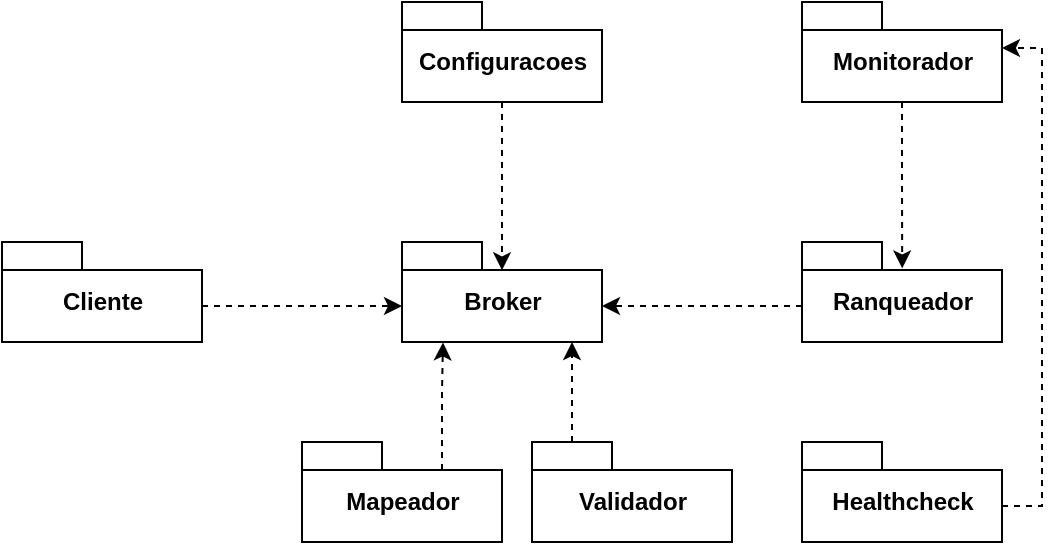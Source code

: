<mxfile version="21.1.2" type="device" pages="4">
  <diagram id="n0eXKRSaPFByT53VatLl" name="Pacotes v1.0">
    <mxGraphModel dx="954" dy="596" grid="0" gridSize="10" guides="1" tooltips="1" connect="1" arrows="1" fold="1" page="1" pageScale="1" pageWidth="1169" pageHeight="827" math="0" shadow="0">
      <root>
        <mxCell id="0" />
        <mxCell id="1" parent="0" />
        <mxCell id="rEvKR8kX2FWWz8yI3aPW-8" style="edgeStyle=orthogonalEdgeStyle;rounded=0;orthogonalLoop=1;jettySize=auto;html=1;exitX=0;exitY=0;exitDx=0;exitDy=32;exitPerimeter=0;entryX=0;entryY=0;entryDx=100;entryDy=32;entryPerimeter=0;dashed=1;" parent="1" source="PCzh-wrMQ2FA0xl-xp-b-3" target="PCzh-wrMQ2FA0xl-xp-b-8" edge="1">
          <mxGeometry relative="1" as="geometry" />
        </mxCell>
        <mxCell id="PCzh-wrMQ2FA0xl-xp-b-3" value="Ranqueador" style="shape=folder;fontStyle=1;spacingTop=10;tabWidth=40;tabHeight=14;tabPosition=left;html=1;" parent="1" vertex="1">
          <mxGeometry x="670" y="350" width="100" height="50" as="geometry" />
        </mxCell>
        <mxCell id="PCzh-wrMQ2FA0xl-xp-b-21" style="edgeStyle=orthogonalEdgeStyle;rounded=0;orthogonalLoop=1;jettySize=auto;html=1;entryX=0.501;entryY=0.264;entryDx=0;entryDy=0;entryPerimeter=0;dashed=1;" parent="1" source="PCzh-wrMQ2FA0xl-xp-b-4" target="PCzh-wrMQ2FA0xl-xp-b-3" edge="1">
          <mxGeometry relative="1" as="geometry" />
        </mxCell>
        <mxCell id="PCzh-wrMQ2FA0xl-xp-b-4" value="Monitorador" style="shape=folder;fontStyle=1;spacingTop=10;tabWidth=40;tabHeight=14;tabPosition=left;html=1;" parent="1" vertex="1">
          <mxGeometry x="670" y="230" width="100" height="50" as="geometry" />
        </mxCell>
        <mxCell id="PCzh-wrMQ2FA0xl-xp-b-23" style="edgeStyle=orthogonalEdgeStyle;rounded=0;orthogonalLoop=1;jettySize=auto;html=1;exitX=0;exitY=0;exitDx=100;exitDy=32;exitPerimeter=0;entryX=0;entryY=0;entryDx=100;entryDy=23;entryPerimeter=0;dashed=1;" parent="1" source="PCzh-wrMQ2FA0xl-xp-b-6" target="PCzh-wrMQ2FA0xl-xp-b-4" edge="1">
          <mxGeometry relative="1" as="geometry" />
        </mxCell>
        <mxCell id="PCzh-wrMQ2FA0xl-xp-b-6" value="Healthcheck" style="shape=folder;fontStyle=1;spacingTop=10;tabWidth=40;tabHeight=14;tabPosition=left;html=1;" parent="1" vertex="1">
          <mxGeometry x="670" y="450" width="100" height="50" as="geometry" />
        </mxCell>
        <mxCell id="PCzh-wrMQ2FA0xl-xp-b-15" style="edgeStyle=orthogonalEdgeStyle;rounded=0;orthogonalLoop=1;jettySize=auto;html=1;entryX=0.5;entryY=0.283;entryDx=0;entryDy=0;entryPerimeter=0;dashed=1;" parent="1" source="PCzh-wrMQ2FA0xl-xp-b-7" target="PCzh-wrMQ2FA0xl-xp-b-8" edge="1">
          <mxGeometry relative="1" as="geometry" />
        </mxCell>
        <mxCell id="PCzh-wrMQ2FA0xl-xp-b-7" value="Configuracoes" style="shape=folder;fontStyle=1;spacingTop=10;tabWidth=40;tabHeight=14;tabPosition=left;html=1;" parent="1" vertex="1">
          <mxGeometry x="470" y="230" width="100" height="50" as="geometry" />
        </mxCell>
        <mxCell id="PCzh-wrMQ2FA0xl-xp-b-8" value="Broker" style="shape=folder;fontStyle=1;spacingTop=10;tabWidth=40;tabHeight=14;tabPosition=left;html=1;" parent="1" vertex="1">
          <mxGeometry x="470" y="350" width="100" height="50" as="geometry" />
        </mxCell>
        <mxCell id="PCzh-wrMQ2FA0xl-xp-b-11" style="edgeStyle=orthogonalEdgeStyle;rounded=0;orthogonalLoop=1;jettySize=auto;html=1;exitX=0;exitY=0;exitDx=100;exitDy=32;exitPerimeter=0;entryX=0;entryY=0;entryDx=0;entryDy=32;entryPerimeter=0;dashed=1;" parent="1" source="PCzh-wrMQ2FA0xl-xp-b-9" target="PCzh-wrMQ2FA0xl-xp-b-8" edge="1">
          <mxGeometry relative="1" as="geometry" />
        </mxCell>
        <mxCell id="PCzh-wrMQ2FA0xl-xp-b-9" value="Cliente" style="shape=folder;fontStyle=1;spacingTop=10;tabWidth=40;tabHeight=14;tabPosition=left;html=1;" parent="1" vertex="1">
          <mxGeometry x="270" y="350" width="100" height="50" as="geometry" />
        </mxCell>
        <mxCell id="rEvKR8kX2FWWz8yI3aPW-6" style="edgeStyle=orthogonalEdgeStyle;rounded=0;orthogonalLoop=1;jettySize=auto;html=1;exitX=0;exitY=0;exitDx=70;exitDy=14;exitPerimeter=0;entryX=0.205;entryY=1.004;entryDx=0;entryDy=0;entryPerimeter=0;dashed=1;" parent="1" source="PCzh-wrMQ2FA0xl-xp-b-16" target="PCzh-wrMQ2FA0xl-xp-b-8" edge="1">
          <mxGeometry relative="1" as="geometry" />
        </mxCell>
        <mxCell id="PCzh-wrMQ2FA0xl-xp-b-16" value="Mapeador" style="shape=folder;fontStyle=1;spacingTop=10;tabWidth=40;tabHeight=14;tabPosition=left;html=1;" parent="1" vertex="1">
          <mxGeometry x="420" y="450" width="100" height="50" as="geometry" />
        </mxCell>
        <mxCell id="rEvKR8kX2FWWz8yI3aPW-7" style="edgeStyle=orthogonalEdgeStyle;rounded=0;orthogonalLoop=1;jettySize=auto;html=1;exitX=0;exitY=0;exitDx=20;exitDy=0;exitPerimeter=0;entryX=0.85;entryY=1;entryDx=0;entryDy=0;entryPerimeter=0;dashed=1;" parent="1" source="rEvKR8kX2FWWz8yI3aPW-1" target="PCzh-wrMQ2FA0xl-xp-b-8" edge="1">
          <mxGeometry relative="1" as="geometry" />
        </mxCell>
        <mxCell id="rEvKR8kX2FWWz8yI3aPW-1" value="Validador" style="shape=folder;fontStyle=1;spacingTop=10;tabWidth=40;tabHeight=14;tabPosition=left;html=1;" parent="1" vertex="1">
          <mxGeometry x="535" y="450" width="100" height="50" as="geometry" />
        </mxCell>
      </root>
    </mxGraphModel>
  </diagram>
  <diagram name="Pacotes v2.0" id="aQjC9K9zutrWGS3EQ2Ou">
    <mxGraphModel dx="954" dy="596" grid="0" gridSize="10" guides="1" tooltips="1" connect="1" arrows="1" fold="1" page="1" pageScale="1" pageWidth="1169" pageHeight="827" math="0" shadow="0">
      <root>
        <mxCell id="6-egItPsbjBJ7BanJ_HF-0" />
        <mxCell id="6-egItPsbjBJ7BanJ_HF-1" parent="6-egItPsbjBJ7BanJ_HF-0" />
        <mxCell id="qahf2H5weMKEa20bkE2n-24" value="" style="shape=folder;fontStyle=1;spacingTop=10;tabWidth=40;tabHeight=14;tabPosition=left;html=1;labelBackgroundColor=#FFFFFF;fillStyle=solid;fillColor=#dae8fc;strokeColor=#6c8ebf;" parent="6-egItPsbjBJ7BanJ_HF-1" vertex="1">
          <mxGeometry x="252" y="116" width="816" height="420" as="geometry" />
        </mxCell>
        <mxCell id="qahf2H5weMKEa20bkE2n-27" style="edgeStyle=orthogonalEdgeStyle;rounded=0;orthogonalLoop=1;jettySize=auto;html=1;exitX=0;exitY=0;exitDx=0;exitDy=133.75;exitPerimeter=0;entryX=0.997;entryY=0.408;entryDx=0;entryDy=0;entryPerimeter=0;dashed=1;" parent="6-egItPsbjBJ7BanJ_HF-1" source="qahf2H5weMKEa20bkE2n-11" target="qahf2H5weMKEa20bkE2n-0" edge="1">
          <mxGeometry relative="1" as="geometry" />
        </mxCell>
        <mxCell id="qahf2H5weMKEa20bkE2n-11" value="" style="shape=folder;fontStyle=1;spacingTop=10;tabWidth=40;tabHeight=14;tabPosition=left;html=1;labelBackgroundColor=#FFFFFF;fillStyle=solid;fillColor=#dae8fc;strokeColor=#6c8ebf;" parent="6-egItPsbjBJ7BanJ_HF-1" vertex="1">
          <mxGeometry x="761" y="172.5" width="255" height="253.5" as="geometry" />
        </mxCell>
        <mxCell id="qahf2H5weMKEa20bkE2n-26" style="edgeStyle=orthogonalEdgeStyle;rounded=0;orthogonalLoop=1;jettySize=auto;html=1;exitX=0;exitY=0;exitDx=376.0;exitDy=170.75;exitPerimeter=0;entryX=0;entryY=0.677;entryDx=0;entryDy=0;entryPerimeter=0;dashed=1;" parent="6-egItPsbjBJ7BanJ_HF-1" source="qahf2H5weMKEa20bkE2n-0" target="qahf2H5weMKEa20bkE2n-11" edge="1">
          <mxGeometry relative="1" as="geometry" />
        </mxCell>
        <mxCell id="qahf2H5weMKEa20bkE2n-0" value="" style="shape=folder;fontStyle=1;spacingTop=10;tabWidth=40;tabHeight=14;tabPosition=left;html=1;labelBackgroundColor=#FFFFFF;fillStyle=solid;fillColor=#dae8fc;strokeColor=#6c8ebf;" parent="6-egItPsbjBJ7BanJ_HF-1" vertex="1">
          <mxGeometry x="319" y="172.5" width="376" height="327.5" as="geometry" />
        </mxCell>
        <mxCell id="6-egItPsbjBJ7BanJ_HF-3" value="Ranqueador" style="shape=folder;fontStyle=1;spacingTop=10;tabWidth=40;tabHeight=14;tabPosition=left;html=1;" parent="6-egItPsbjBJ7BanJ_HF-1" vertex="1">
          <mxGeometry x="838.5" y="346" width="100" height="50" as="geometry" />
        </mxCell>
        <mxCell id="qahf2H5weMKEa20bkE2n-12" style="edgeStyle=orthogonalEdgeStyle;rounded=0;orthogonalLoop=1;jettySize=auto;html=1;exitX=0.25;exitY=1;exitDx=0;exitDy=0;exitPerimeter=0;entryX=0.247;entryY=-0.056;entryDx=0;entryDy=0;entryPerimeter=0;dashed=1;" parent="6-egItPsbjBJ7BanJ_HF-1" source="6-egItPsbjBJ7BanJ_HF-5" target="6-egItPsbjBJ7BanJ_HF-3" edge="1">
          <mxGeometry relative="1" as="geometry" />
        </mxCell>
        <mxCell id="qahf2H5weMKEa20bkE2n-14" value="&amp;lt;&amp;lt;access&amp;gt;&amp;gt;" style="edgeLabel;html=1;align=center;verticalAlign=middle;resizable=0;points=[];" parent="qahf2H5weMKEa20bkE2n-12" vertex="1" connectable="0">
          <mxGeometry x="-0.16" relative="1" as="geometry">
            <mxPoint as="offset" />
          </mxGeometry>
        </mxCell>
        <mxCell id="6-egItPsbjBJ7BanJ_HF-5" value="Monitorador" style="shape=folder;fontStyle=1;spacingTop=10;tabWidth=40;tabHeight=14;tabPosition=left;html=1;" parent="6-egItPsbjBJ7BanJ_HF-1" vertex="1">
          <mxGeometry x="838.5" y="229" width="100" height="50" as="geometry" />
        </mxCell>
        <mxCell id="6-egItPsbjBJ7BanJ_HF-7" value="Healthcheck" style="shape=folder;fontStyle=1;spacingTop=10;tabWidth=40;tabHeight=14;tabPosition=left;html=1;" parent="6-egItPsbjBJ7BanJ_HF-1" vertex="1">
          <mxGeometry x="559" y="217" width="100" height="50" as="geometry" />
        </mxCell>
        <mxCell id="qahf2H5weMKEa20bkE2n-8" value="&amp;lt;&amp;lt;use&amp;gt;&amp;gt;" style="edgeStyle=orthogonalEdgeStyle;rounded=0;orthogonalLoop=1;jettySize=auto;html=1;exitX=0.75;exitY=1;exitDx=0;exitDy=0;exitPerimeter=0;entryX=0.749;entryY=0.279;entryDx=0;entryDy=0;entryPerimeter=0;dashed=1;" parent="6-egItPsbjBJ7BanJ_HF-1" source="6-egItPsbjBJ7BanJ_HF-9" target="6-egItPsbjBJ7BanJ_HF-10" edge="1">
          <mxGeometry relative="1" as="geometry" />
        </mxCell>
        <mxCell id="6-egItPsbjBJ7BanJ_HF-9" value="Configuracoes" style="shape=folder;fontStyle=1;spacingTop=10;tabWidth=40;tabHeight=14;tabPosition=left;html=1;" parent="6-egItPsbjBJ7BanJ_HF-1" vertex="1">
          <mxGeometry x="364" y="217" width="100" height="50" as="geometry" />
        </mxCell>
        <mxCell id="qahf2H5weMKEa20bkE2n-20" style="edgeStyle=orthogonalEdgeStyle;rounded=0;orthogonalLoop=1;jettySize=auto;html=1;exitX=0;exitY=0;exitDx=100;exitDy=23;exitPerimeter=0;entryX=0.5;entryY=1;entryDx=0;entryDy=0;entryPerimeter=0;dashed=1;" parent="6-egItPsbjBJ7BanJ_HF-1" source="6-egItPsbjBJ7BanJ_HF-10" target="6-egItPsbjBJ7BanJ_HF-7" edge="1">
          <mxGeometry relative="1" as="geometry" />
        </mxCell>
        <mxCell id="qahf2H5weMKEa20bkE2n-23" value="??" style="edgeLabel;html=1;align=center;verticalAlign=middle;resizable=0;points=[];" parent="qahf2H5weMKEa20bkE2n-20" vertex="1" connectable="0">
          <mxGeometry x="0.565" relative="1" as="geometry">
            <mxPoint as="offset" />
          </mxGeometry>
        </mxCell>
        <mxCell id="6-egItPsbjBJ7BanJ_HF-10" value="Requisitor" style="shape=folder;fontStyle=1;spacingTop=10;tabWidth=40;tabHeight=14;tabPosition=left;html=1;" parent="6-egItPsbjBJ7BanJ_HF-1" vertex="1">
          <mxGeometry x="364" y="314" width="100" height="50" as="geometry" />
        </mxCell>
        <mxCell id="6-egItPsbjBJ7BanJ_HF-12" value="Cliente" style="shape=folder;fontStyle=1;spacingTop=10;tabWidth=40;tabHeight=14;tabPosition=left;html=1;" parent="6-egItPsbjBJ7BanJ_HF-1" vertex="1">
          <mxGeometry x="110" y="279" width="100" height="50" as="geometry" />
        </mxCell>
        <mxCell id="qahf2H5weMKEa20bkE2n-2" style="edgeStyle=orthogonalEdgeStyle;rounded=0;orthogonalLoop=1;jettySize=auto;html=1;exitX=0;exitY=0;exitDx=70;exitDy=14;exitPerimeter=0;entryX=0.696;entryY=1.044;entryDx=0;entryDy=0;entryPerimeter=0;dashed=1;" parent="6-egItPsbjBJ7BanJ_HF-1" source="6-egItPsbjBJ7BanJ_HF-14" target="6-egItPsbjBJ7BanJ_HF-10" edge="1">
          <mxGeometry relative="1" as="geometry" />
        </mxCell>
        <mxCell id="qahf2H5weMKEa20bkE2n-16" value="&amp;lt;&amp;lt;access&amp;gt;&amp;gt;" style="edgeLabel;html=1;align=center;verticalAlign=middle;resizable=0;points=[];" parent="qahf2H5weMKEa20bkE2n-2" vertex="1" connectable="0">
          <mxGeometry x="0.028" y="1" relative="1" as="geometry">
            <mxPoint as="offset" />
          </mxGeometry>
        </mxCell>
        <mxCell id="6-egItPsbjBJ7BanJ_HF-14" value="Mapeador" style="shape=folder;fontStyle=1;spacingTop=10;tabWidth=40;tabHeight=14;tabPosition=left;html=1;" parent="6-egItPsbjBJ7BanJ_HF-1" vertex="1">
          <mxGeometry x="364" y="407" width="100" height="50" as="geometry" />
        </mxCell>
        <mxCell id="qahf2H5weMKEa20bkE2n-10" style="edgeStyle=orthogonalEdgeStyle;rounded=0;orthogonalLoop=1;jettySize=auto;html=1;exitX=0;exitY=0;exitDx=0;exitDy=32;exitPerimeter=0;entryX=0;entryY=0;entryDx=100;entryDy=41;entryPerimeter=0;dashed=1;" parent="6-egItPsbjBJ7BanJ_HF-1" source="6-egItPsbjBJ7BanJ_HF-16" target="6-egItPsbjBJ7BanJ_HF-10" edge="1">
          <mxGeometry relative="1" as="geometry" />
        </mxCell>
        <mxCell id="qahf2H5weMKEa20bkE2n-17" value="&amp;lt;&amp;lt;access&amp;gt;&amp;gt;" style="edgeLabel;html=1;align=center;verticalAlign=middle;resizable=0;points=[];" parent="qahf2H5weMKEa20bkE2n-10" vertex="1" connectable="0">
          <mxGeometry x="-0.009" relative="1" as="geometry">
            <mxPoint as="offset" />
          </mxGeometry>
        </mxCell>
        <mxCell id="6-egItPsbjBJ7BanJ_HF-16" value="Validador" style="shape=folder;fontStyle=1;spacingTop=10;tabWidth=40;tabHeight=14;tabPosition=left;html=1;" parent="6-egItPsbjBJ7BanJ_HF-1" vertex="1">
          <mxGeometry x="559" y="407" width="100" height="50" as="geometry" />
        </mxCell>
        <mxCell id="qahf2H5weMKEa20bkE2n-21" value="Broker" style="text;html=1;align=center;verticalAlign=middle;resizable=0;points=[];autosize=1;strokeColor=none;fillColor=none;" parent="6-egItPsbjBJ7BanJ_HF-1" vertex="1">
          <mxGeometry x="485" y="191" width="53" height="26" as="geometry" />
        </mxCell>
        <mxCell id="qahf2H5weMKEa20bkE2n-22" value="Monitoramento" style="text;html=1;align=center;verticalAlign=middle;resizable=0;points=[];autosize=1;strokeColor=none;fillColor=none;" parent="6-egItPsbjBJ7BanJ_HF-1" vertex="1">
          <mxGeometry x="840" y="188" width="98" height="26" as="geometry" />
        </mxCell>
        <mxCell id="qahf2H5weMKEa20bkE2n-25" value="Broker grandão" style="text;html=1;align=center;verticalAlign=middle;resizable=0;points=[];autosize=1;strokeColor=none;fillColor=none;" parent="6-egItPsbjBJ7BanJ_HF-1" vertex="1">
          <mxGeometry x="592" y="137" width="101" height="26" as="geometry" />
        </mxCell>
      </root>
    </mxGraphModel>
  </diagram>
  <diagram name="Pacotes v3.0" id="Pb1XWpXYQrWr9EEM4-qY">
    <mxGraphModel dx="954" dy="596" grid="0" gridSize="10" guides="1" tooltips="1" connect="1" arrows="1" fold="1" page="1" pageScale="1" pageWidth="1169" pageHeight="827" math="0" shadow="0">
      <root>
        <mxCell id="qX_dlc78UET1d6iLGh-n-0" />
        <mxCell id="qX_dlc78UET1d6iLGh-n-1" parent="qX_dlc78UET1d6iLGh-n-0" />
        <mxCell id="Ej7iOAJTo046-rbteijO-54" value="" style="shape=folder;fontStyle=1;spacingTop=10;tabWidth=40;tabHeight=14;tabPosition=left;html=1;labelBackgroundColor=#FFFFFF;fillStyle=solid;fillColor=#dae8fc;strokeColor=#6c8ebf;" parent="qX_dlc78UET1d6iLGh-n-1" vertex="1">
          <mxGeometry x="310" y="289" width="647" height="393" as="geometry" />
        </mxCell>
        <mxCell id="Ej7iOAJTo046-rbteijO-50" value="" style="shape=folder;fontStyle=1;spacingTop=10;tabWidth=40;tabHeight=14;tabPosition=left;html=1;labelBackgroundColor=#FFFFFF;fillStyle=solid;fillColor=#dae8fc;strokeColor=#6c8ebf;" parent="qX_dlc78UET1d6iLGh-n-1" vertex="1">
          <mxGeometry x="762" y="424" width="182" height="152" as="geometry" />
        </mxCell>
        <mxCell id="Ej7iOAJTo046-rbteijO-49" value="" style="shape=folder;fontStyle=1;spacingTop=10;tabWidth=40;tabHeight=14;tabPosition=left;html=1;labelBackgroundColor=#FFFFFF;fillStyle=solid;fillColor=#dae8fc;strokeColor=#6c8ebf;" parent="qX_dlc78UET1d6iLGh-n-1" vertex="1">
          <mxGeometry x="335" y="334" width="411" height="334" as="geometry" />
        </mxCell>
        <mxCell id="Ej7iOAJTo046-rbteijO-41" style="edgeStyle=orthogonalEdgeStyle;rounded=0;orthogonalLoop=1;jettySize=auto;html=1;exitX=0;exitY=0;exitDx=100;exitDy=32;exitPerimeter=0;entryX=0;entryY=0;entryDx=0;entryDy=32;entryPerimeter=0;dashed=1;" parent="qX_dlc78UET1d6iLGh-n-1" source="Ej7iOAJTo046-rbteijO-25" target="Ej7iOAJTo046-rbteijO-29" edge="1">
          <mxGeometry relative="1" as="geometry" />
        </mxCell>
        <mxCell id="Ej7iOAJTo046-rbteijO-62" value="&amp;lt;&amp;lt;access&amp;gt;&amp;gt;" style="edgeLabel;html=1;align=center;verticalAlign=middle;resizable=0;points=[];" parent="Ej7iOAJTo046-rbteijO-41" vertex="1" connectable="0">
          <mxGeometry x="-0.186" y="-1" relative="1" as="geometry">
            <mxPoint as="offset" />
          </mxGeometry>
        </mxCell>
        <mxCell id="Ej7iOAJTo046-rbteijO-25" value="Configuracoes" style="shape=folder;fontStyle=1;spacingTop=10;tabWidth=40;tabHeight=14;tabPosition=left;html=1;" parent="qX_dlc78UET1d6iLGh-n-1" vertex="1">
          <mxGeometry x="369" y="410" width="100" height="50" as="geometry" />
        </mxCell>
        <mxCell id="Ej7iOAJTo046-rbteijO-48" style="edgeStyle=orthogonalEdgeStyle;rounded=0;orthogonalLoop=1;jettySize=auto;html=1;exitX=0;exitY=0;exitDx=20;exitDy=0;exitPerimeter=0;entryX=0;entryY=0;entryDx=0;entryDy=41;entryPerimeter=0;dashed=1;" parent="qX_dlc78UET1d6iLGh-n-1" source="Ej7iOAJTo046-rbteijO-26" target="Ej7iOAJTo046-rbteijO-28" edge="1">
          <mxGeometry relative="1" as="geometry" />
        </mxCell>
        <mxCell id="Ej7iOAJTo046-rbteijO-57" value="&amp;lt;&amp;lt;use&amp;gt;&amp;gt;" style="edgeLabel;html=1;align=center;verticalAlign=middle;resizable=0;points=[];" parent="Ej7iOAJTo046-rbteijO-48" vertex="1" connectable="0">
          <mxGeometry x="-0.627" y="-1" relative="1" as="geometry">
            <mxPoint as="offset" />
          </mxGeometry>
        </mxCell>
        <mxCell id="Ej7iOAJTo046-rbteijO-26" value="Mapeador" style="shape=folder;fontStyle=1;spacingTop=10;tabWidth=40;tabHeight=14;tabPosition=left;html=1;" parent="qX_dlc78UET1d6iLGh-n-1" vertex="1">
          <mxGeometry x="353" y="598" width="100" height="50" as="geometry" />
        </mxCell>
        <mxCell id="Ej7iOAJTo046-rbteijO-46" style="edgeStyle=orthogonalEdgeStyle;rounded=0;orthogonalLoop=1;jettySize=auto;html=1;exitX=0;exitY=0;exitDx=20;exitDy=0;exitPerimeter=0;entryX=0.168;entryY=0.994;entryDx=0;entryDy=0;entryPerimeter=0;dashed=1;" parent="qX_dlc78UET1d6iLGh-n-1" source="Ej7iOAJTo046-rbteijO-27" target="Ej7iOAJTo046-rbteijO-28" edge="1">
          <mxGeometry relative="1" as="geometry" />
        </mxCell>
        <mxCell id="Ej7iOAJTo046-rbteijO-56" value="&amp;lt;&amp;lt;use&amp;gt;&amp;gt;" style="edgeLabel;html=1;align=center;verticalAlign=middle;resizable=0;points=[];" parent="Ej7iOAJTo046-rbteijO-46" vertex="1" connectable="0">
          <mxGeometry x="-0.104" y="1" relative="1" as="geometry">
            <mxPoint as="offset" />
          </mxGeometry>
        </mxCell>
        <mxCell id="Ej7iOAJTo046-rbteijO-27" value="Validador" style="shape=folder;fontStyle=1;spacingTop=10;tabWidth=40;tabHeight=14;tabPosition=left;html=1;" parent="qX_dlc78UET1d6iLGh-n-1" vertex="1">
          <mxGeometry x="479" y="598" width="100" height="50" as="geometry" />
        </mxCell>
        <mxCell id="Ej7iOAJTo046-rbteijO-37" style="edgeStyle=orthogonalEdgeStyle;rounded=0;orthogonalLoop=1;jettySize=auto;html=1;exitX=0;exitY=0;exitDx=0;exitDy=32;exitPerimeter=0;entryX=0.5;entryY=1;entryDx=0;entryDy=0;entryPerimeter=0;dashed=1;" parent="qX_dlc78UET1d6iLGh-n-1" source="Ej7iOAJTo046-rbteijO-28" target="Ej7iOAJTo046-rbteijO-33" edge="1">
          <mxGeometry relative="1" as="geometry" />
        </mxCell>
        <mxCell id="Ej7iOAJTo046-rbteijO-64" value="&amp;lt;&amp;lt;use&amp;gt;&amp;gt;" style="edgeLabel;html=1;align=center;verticalAlign=middle;resizable=0;points=[];" parent="Ej7iOAJTo046-rbteijO-37" vertex="1" connectable="0">
          <mxGeometry x="0.026" relative="1" as="geometry">
            <mxPoint x="14" y="-1" as="offset" />
          </mxGeometry>
        </mxCell>
        <mxCell id="Ej7iOAJTo046-rbteijO-43" style="edgeStyle=orthogonalEdgeStyle;rounded=0;orthogonalLoop=1;jettySize=auto;html=1;exitX=0;exitY=0;exitDx=70;exitDy=14;exitPerimeter=0;entryX=0.553;entryY=0.994;entryDx=0;entryDy=0;entryPerimeter=0;dashed=1;" parent="qX_dlc78UET1d6iLGh-n-1" source="Ej7iOAJTo046-rbteijO-28" target="Ej7iOAJTo046-rbteijO-29" edge="1">
          <mxGeometry relative="1" as="geometry">
            <Array as="points">
              <mxPoint x="552" y="483" />
              <mxPoint x="622" y="483" />
              <mxPoint x="622" y="460" />
            </Array>
          </mxGeometry>
        </mxCell>
        <mxCell id="Ej7iOAJTo046-rbteijO-60" value="&amp;lt;&amp;lt;use&amp;gt;&amp;gt;" style="edgeLabel;html=1;align=center;verticalAlign=middle;resizable=0;points=[];" parent="Ej7iOAJTo046-rbteijO-43" vertex="1" connectable="0">
          <mxGeometry x="-0.228" y="1" relative="1" as="geometry">
            <mxPoint x="8" as="offset" />
          </mxGeometry>
        </mxCell>
        <mxCell id="Ej7iOAJTo046-rbteijO-55" style="edgeStyle=orthogonalEdgeStyle;rounded=0;orthogonalLoop=1;jettySize=auto;html=1;exitX=0;exitY=0;exitDx=0;exitDy=14;exitPerimeter=0;dashed=1;endArrow=block;endFill=1;" parent="qX_dlc78UET1d6iLGh-n-1" source="Ej7iOAJTo046-rbteijO-28" target="Ej7iOAJTo046-rbteijO-25" edge="1">
          <mxGeometry relative="1" as="geometry" />
        </mxCell>
        <mxCell id="Ej7iOAJTo046-rbteijO-61" value="&amp;lt;&amp;lt;access&amp;gt;&amp;gt;" style="edgeLabel;html=1;align=center;verticalAlign=middle;resizable=0;points=[];" parent="Ej7iOAJTo046-rbteijO-55" vertex="1" connectable="0">
          <mxGeometry x="0.514" y="1" relative="1" as="geometry">
            <mxPoint as="offset" />
          </mxGeometry>
        </mxCell>
        <mxCell id="Ej7iOAJTo046-rbteijO-28" value="Requisitor" style="shape=folder;fontStyle=1;spacingTop=10;tabWidth=40;tabHeight=14;tabPosition=left;html=1;" parent="qX_dlc78UET1d6iLGh-n-1" vertex="1">
          <mxGeometry x="482" y="488" width="100" height="50" as="geometry" />
        </mxCell>
        <mxCell id="Ej7iOAJTo046-rbteijO-29" value="Healthchecker" style="shape=folder;fontStyle=1;spacingTop=10;tabWidth=40;tabHeight=14;tabPosition=left;html=1;" parent="qX_dlc78UET1d6iLGh-n-1" vertex="1">
          <mxGeometry x="566" y="410" width="100" height="50" as="geometry" />
        </mxCell>
        <mxCell id="Ej7iOAJTo046-rbteijO-40" style="edgeStyle=orthogonalEdgeStyle;rounded=0;orthogonalLoop=1;jettySize=auto;html=1;exitX=0;exitY=0;exitDx=20;exitDy=0;exitPerimeter=0;entryX=0.867;entryY=0.997;entryDx=0;entryDy=0;entryPerimeter=0;dashed=1;" parent="qX_dlc78UET1d6iLGh-n-1" source="Ej7iOAJTo046-rbteijO-30" target="Ej7iOAJTo046-rbteijO-28" edge="1">
          <mxGeometry relative="1" as="geometry" />
        </mxCell>
        <mxCell id="Ej7iOAJTo046-rbteijO-58" value="&amp;lt;&amp;lt;use&amp;gt;&amp;gt;" style="edgeLabel;html=1;align=center;verticalAlign=middle;resizable=0;points=[];" parent="Ej7iOAJTo046-rbteijO-40" vertex="1" connectable="0">
          <mxGeometry x="0.111" y="-2" relative="1" as="geometry">
            <mxPoint x="34" y="16" as="offset" />
          </mxGeometry>
        </mxCell>
        <mxCell id="Ej7iOAJTo046-rbteijO-45" style="edgeStyle=orthogonalEdgeStyle;rounded=0;orthogonalLoop=1;jettySize=auto;html=1;exitX=0;exitY=0;exitDx=100;exitDy=32;exitPerimeter=0;dashed=1;" parent="qX_dlc78UET1d6iLGh-n-1" source="Ej7iOAJTo046-rbteijO-30" target="Ej7iOAJTo046-rbteijO-31" edge="1">
          <mxGeometry relative="1" as="geometry" />
        </mxCell>
        <mxCell id="Ej7iOAJTo046-rbteijO-65" value="??" style="edgeLabel;html=1;align=center;verticalAlign=middle;resizable=0;points=[];" parent="Ej7iOAJTo046-rbteijO-45" vertex="1" connectable="0">
          <mxGeometry x="-0.415" relative="1" as="geometry">
            <mxPoint as="offset" />
          </mxGeometry>
        </mxCell>
        <mxCell id="Ej7iOAJTo046-rbteijO-30" value="Ranqueador" style="shape=folder;fontStyle=1;spacingTop=10;tabWidth=40;tabHeight=14;tabPosition=left;html=1;" parent="qX_dlc78UET1d6iLGh-n-1" vertex="1">
          <mxGeometry x="605" y="598" width="100" height="50" as="geometry" />
        </mxCell>
        <mxCell id="Ej7iOAJTo046-rbteijO-44" style="edgeStyle=orthogonalEdgeStyle;rounded=0;orthogonalLoop=1;jettySize=auto;html=1;exitX=0;exitY=0;exitDx=0;exitDy=32;exitPerimeter=0;entryX=0;entryY=0;entryDx=100;entryDy=32;entryPerimeter=0;dashed=1;" parent="qX_dlc78UET1d6iLGh-n-1" source="Ej7iOAJTo046-rbteijO-31" target="Ej7iOAJTo046-rbteijO-28" edge="1">
          <mxGeometry relative="1" as="geometry" />
        </mxCell>
        <mxCell id="Ej7iOAJTo046-rbteijO-59" value="&amp;lt;&amp;lt;trace??&amp;gt;&amp;gt;" style="edgeLabel;html=1;align=center;verticalAlign=middle;resizable=0;points=[];" parent="Ej7iOAJTo046-rbteijO-44" vertex="1" connectable="0">
          <mxGeometry x="0.077" y="-1" relative="1" as="geometry">
            <mxPoint as="offset" />
          </mxGeometry>
        </mxCell>
        <mxCell id="Ej7iOAJTo046-rbteijO-31" value="TSDB" style="shape=folder;fontStyle=1;spacingTop=10;tabWidth=40;tabHeight=14;tabPosition=left;html=1;" parent="qX_dlc78UET1d6iLGh-n-1" vertex="1">
          <mxGeometry x="805" y="488" width="100" height="50" as="geometry" />
        </mxCell>
        <mxCell id="Ej7iOAJTo046-rbteijO-36" style="edgeStyle=orthogonalEdgeStyle;rounded=0;orthogonalLoop=1;jettySize=auto;html=1;exitX=0;exitY=0;exitDx=100;exitDy=32;exitPerimeter=0;entryX=0;entryY=0;entryDx=0;entryDy=32;entryPerimeter=0;dashed=1;" parent="qX_dlc78UET1d6iLGh-n-1" source="Ej7iOAJTo046-rbteijO-33" target="Ej7iOAJTo046-rbteijO-25" edge="1">
          <mxGeometry relative="1" as="geometry" />
        </mxCell>
        <mxCell id="Ej7iOAJTo046-rbteijO-63" value="??" style="edgeLabel;html=1;align=center;verticalAlign=middle;resizable=0;points=[];" parent="Ej7iOAJTo046-rbteijO-36" vertex="1" connectable="0">
          <mxGeometry x="-0.256" y="1" relative="1" as="geometry">
            <mxPoint x="7" y="2" as="offset" />
          </mxGeometry>
        </mxCell>
        <mxCell id="Ej7iOAJTo046-rbteijO-33" value="Cliente" style="shape=folder;fontStyle=1;spacingTop=10;tabWidth=40;tabHeight=14;tabPosition=left;html=1;" parent="qX_dlc78UET1d6iLGh-n-1" vertex="1">
          <mxGeometry x="179" y="410" width="100" height="50" as="geometry" />
        </mxCell>
        <mxCell id="Ej7iOAJTo046-rbteijO-51" value="&amp;lt;&amp;lt;subsistema&amp;gt;&amp;gt;&lt;br&gt;Monitoramento" style="text;html=1;align=center;verticalAlign=middle;resizable=0;points=[];autosize=1;strokeColor=none;fillColor=none;" parent="qX_dlc78UET1d6iLGh-n-1" vertex="1">
          <mxGeometry x="801.5" y="447" width="107" height="41" as="geometry" />
        </mxCell>
        <mxCell id="Ej7iOAJTo046-rbteijO-52" value="&amp;lt;&amp;lt;subsistema&amp;gt;&amp;gt;&lt;br&gt;Broker" style="text;html=1;align=center;verticalAlign=middle;resizable=0;points=[];autosize=1;strokeColor=none;fillColor=none;" parent="qX_dlc78UET1d6iLGh-n-1" vertex="1">
          <mxGeometry x="487" y="360" width="107" height="41" as="geometry" />
        </mxCell>
        <mxCell id="Ej7iOAJTo046-rbteijO-53" value="&amp;lt;&amp;lt;sistema&amp;gt;&amp;gt;&lt;br&gt;Broker de APIs REST" style="text;html=1;align=center;verticalAlign=middle;resizable=0;points=[];autosize=1;strokeColor=none;fillColor=none;" parent="qX_dlc78UET1d6iLGh-n-1" vertex="1">
          <mxGeometry x="572" y="304" width="133" height="41" as="geometry" />
        </mxCell>
      </root>
    </mxGraphModel>
  </diagram>
  <diagram id="afKpJ_XPAb4d3CRFtLpo" name="Página-3">
    <mxGraphModel dx="954" dy="596" grid="0" gridSize="10" guides="1" tooltips="1" connect="1" arrows="1" fold="1" page="1" pageScale="1" pageWidth="1169" pageHeight="827" math="0" shadow="0">
      <root>
        <mxCell id="0" />
        <mxCell id="1" parent="0" />
        <mxCell id="UhT4R1uLKxHoC4Sx19wJ-6" value="" style="edgeStyle=orthogonalEdgeStyle;rounded=0;orthogonalLoop=1;jettySize=auto;html=1;dashed=1;" parent="1" source="UhT4R1uLKxHoC4Sx19wJ-1" target="UhT4R1uLKxHoC4Sx19wJ-5" edge="1">
          <mxGeometry relative="1" as="geometry" />
        </mxCell>
        <mxCell id="UhT4R1uLKxHoC4Sx19wJ-10" value="" style="edgeStyle=orthogonalEdgeStyle;rounded=0;orthogonalLoop=1;jettySize=auto;html=1;dashed=1;" parent="1" source="UhT4R1uLKxHoC4Sx19wJ-1" target="UhT4R1uLKxHoC4Sx19wJ-9" edge="1">
          <mxGeometry relative="1" as="geometry" />
        </mxCell>
        <mxCell id="UhT4R1uLKxHoC4Sx19wJ-1" value="Inicializa" style="html=1;labelBackgroundColor=#FFFFFF;fillStyle=solid;" parent="1" vertex="1">
          <mxGeometry x="439" y="77" width="110" height="50" as="geometry" />
        </mxCell>
        <mxCell id="UhT4R1uLKxHoC4Sx19wJ-5" value="Health check" style="whiteSpace=wrap;html=1;labelBackgroundColor=#FFFFFF;fillStyle=solid;" parent="1" vertex="1">
          <mxGeometry x="283" y="171" width="120" height="60" as="geometry" />
        </mxCell>
        <mxCell id="UhT4R1uLKxHoC4Sx19wJ-9" value="Cliente faz &lt;br&gt;requisição" style="whiteSpace=wrap;html=1;labelBackgroundColor=#FFFFFF;fillStyle=solid;" parent="1" vertex="1">
          <mxGeometry x="591" y="171" width="120" height="60" as="geometry" />
        </mxCell>
      </root>
    </mxGraphModel>
  </diagram>
</mxfile>
